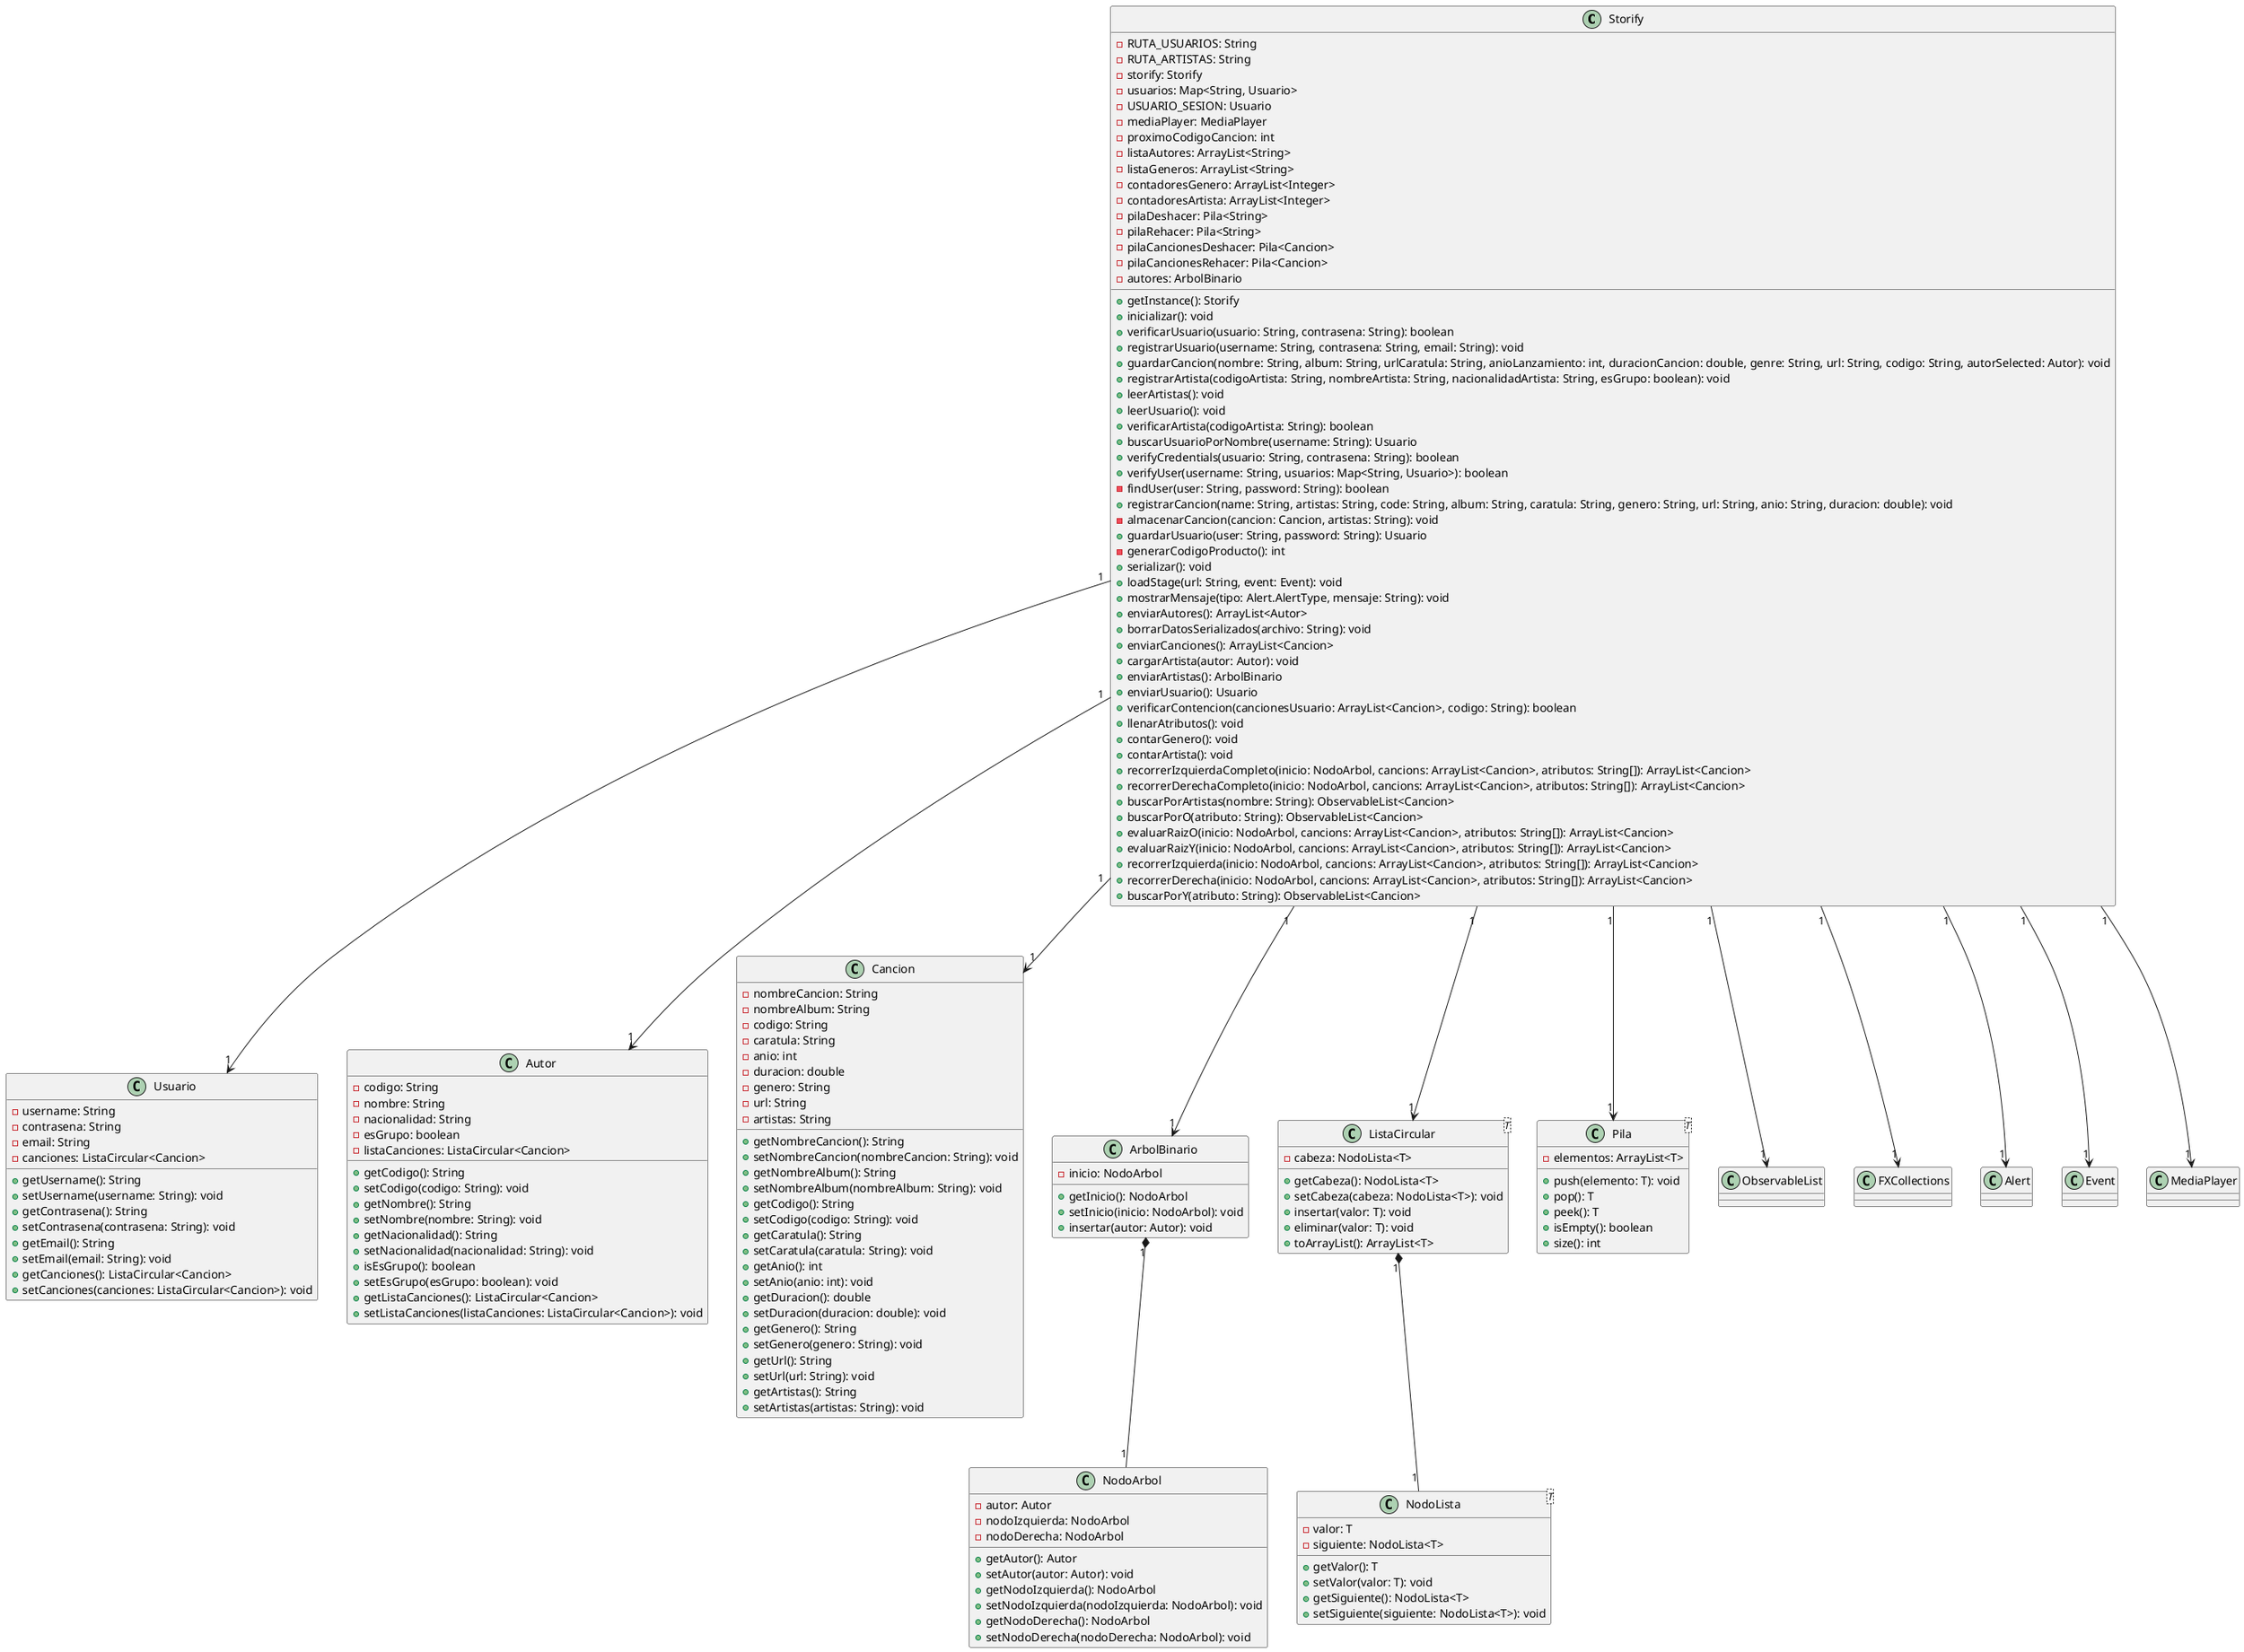 @startuml

class Storify {
    - RUTA_USUARIOS: String
    - RUTA_ARTISTAS: String
    - storify: Storify
    - usuarios: Map<String, Usuario>
    - USUARIO_SESION: Usuario
    - mediaPlayer: MediaPlayer
    - proximoCodigoCancion: int
    - listaAutores: ArrayList<String>
    - listaGeneros: ArrayList<String>
    - contadoresGenero: ArrayList<Integer>
    - contadoresArtista: ArrayList<Integer>
    - pilaDeshacer: Pila<String>
    - pilaRehacer: Pila<String>
    - pilaCancionesDeshacer: Pila<Cancion>
    - pilaCancionesRehacer: Pila<Cancion>
    - autores: ArbolBinario
    + getInstance(): Storify
    + inicializar(): void
    + verificarUsuario(usuario: String, contrasena: String): boolean
    + registrarUsuario(username: String, contrasena: String, email: String): void
    + guardarCancion(nombre: String, album: String, urlCaratula: String, anioLanzamiento: int, duracionCancion: double, genre: String, url: String, codigo: String, autorSelected: Autor): void
    + registrarArtista(codigoArtista: String, nombreArtista: String, nacionalidadArtista: String, esGrupo: boolean): void
    + leerArtistas(): void
    + leerUsuario(): void
    + verificarArtista(codigoArtista: String): boolean
    + buscarUsuarioPorNombre(username: String): Usuario
    + verifyCredentials(usuario: String, contrasena: String): boolean
    + verifyUser(username: String, usuarios: Map<String, Usuario>): boolean
    - findUser(user: String, password: String): boolean
    + registrarCancion(name: String, artistas: String, code: String, album: String, caratula: String, genero: String, url: String, anio: String, duracion: double): void
    - almacenarCancion(cancion: Cancion, artistas: String): void
    + guardarUsuario(user: String, password: String): Usuario
    - generarCodigoProducto(): int
    + serializar(): void
    + loadStage(url: String, event: Event): void
    + mostrarMensaje(tipo: Alert.AlertType, mensaje: String): void
    + enviarAutores(): ArrayList<Autor>
    + borrarDatosSerializados(archivo: String): void
    + enviarCanciones(): ArrayList<Cancion>
    + cargarArtista(autor: Autor): void
    + enviarArtistas(): ArbolBinario
    + enviarUsuario(): Usuario
    + verificarContencion(cancionesUsuario: ArrayList<Cancion>, codigo: String): boolean
    + llenarAtributos(): void
    + contarGenero(): void
    + contarArtista(): void
    + recorrerIzquierdaCompleto(inicio: NodoArbol, cancions: ArrayList<Cancion>, atributos: String[]): ArrayList<Cancion>
    + recorrerDerechaCompleto(inicio: NodoArbol, cancions: ArrayList<Cancion>, atributos: String[]): ArrayList<Cancion>
    + buscarPorArtistas(nombre: String): ObservableList<Cancion>
    + buscarPorO(atributo: String): ObservableList<Cancion>
    + evaluarRaizO(inicio: NodoArbol, cancions: ArrayList<Cancion>, atributos: String[]): ArrayList<Cancion>
    + evaluarRaizY(inicio: NodoArbol, cancions: ArrayList<Cancion>, atributos: String[]): ArrayList<Cancion>
    + recorrerIzquierda(inicio: NodoArbol, cancions: ArrayList<Cancion>, atributos: String[]): ArrayList<Cancion>
    + recorrerDerecha(inicio: NodoArbol, cancions: ArrayList<Cancion>, atributos: String[]): ArrayList<Cancion>
    + buscarPorY(atributo: String): ObservableList<Cancion>
}

class Usuario {
    - username: String
    - contrasena: String
    - email: String
    - canciones: ListaCircular<Cancion>
    + getUsername(): String
    + setUsername(username: String): void
    + getContrasena(): String
    + setContrasena(contrasena: String): void
    + getEmail(): String
    + setEmail(email: String): void
    + getCanciones(): ListaCircular<Cancion>
    + setCanciones(canciones: ListaCircular<Cancion>): void
}

class Autor {
    - codigo: String
    - nombre: String
    - nacionalidad: String
    - esGrupo: boolean
    - listaCanciones: ListaCircular<Cancion>
    + getCodigo(): String
    + setCodigo(codigo: String): void
    + getNombre(): String
    + setNombre(nombre: String): void
    + getNacionalidad(): String
    + setNacionalidad(nacionalidad: String): void
    + isEsGrupo(): boolean
    + setEsGrupo(esGrupo: boolean): void
    + getListaCanciones(): ListaCircular<Cancion>
    + setListaCanciones(listaCanciones: ListaCircular<Cancion>): void
}

class Cancion {
    - nombreCancion: String
    - nombreAlbum: String
    - codigo: String
    - caratula: String
    - anio: int
    - duracion: double
    - genero: String
    - url: String
    - artistas: String
    + getNombreCancion(): String
    + setNombreCancion(nombreCancion: String): void
    + getNombreAlbum(): String
    + setNombreAlbum(nombreAlbum: String): void
    + getCodigo(): String
    + setCodigo(codigo: String): void
    + getCaratula(): String
    + setCaratula(caratula: String): void
    + getAnio(): int
    + setAnio(anio: int): void
    + getDuracion(): double
    + setDuracion(duracion: double): void
    + getGenero(): String
    + setGenero(genero: String): void
    + getUrl(): String
    + setUrl(url: String): void
    + getArtistas(): String
    + setArtistas(artistas: String): void
}

class ArbolBinario {
    - inicio: NodoArbol
    + getInicio(): NodoArbol
    + setInicio(inicio: NodoArbol): void
    + insertar(autor: Autor): void
}

class NodoArbol {
    - autor: Autor
    - nodoIzquierda: NodoArbol
    - nodoDerecha: NodoArbol
    + getAutor(): Autor
    + setAutor(autor: Autor): void
    + getNodoIzquierda(): NodoArbol
    + setNodoIzquierda(nodoIzquierda: NodoArbol): void
    + getNodoDerecha(): NodoArbol
    + setNodoDerecha(nodoDerecha: NodoArbol): void
}

class ListaCircular<T> {
    - cabeza: NodoLista<T>
    + getCabeza(): NodoLista<T>
    + setCabeza(cabeza: NodoLista<T>): void
    + insertar(valor: T): void
    + eliminar(valor: T): void
    + toArrayList(): ArrayList<T>
}

class NodoLista<T> {
    - valor: T
    - siguiente: NodoLista<T>
    + getValor(): T
    + setValor(valor: T): void
    + getSiguiente(): NodoLista<T>
    + setSiguiente(siguiente: NodoLista<T>): void
}

class Pila<T> {
    - elementos: ArrayList<T>
    + push(elemento: T): void
    + pop(): T
    + peek(): T
    + isEmpty(): boolean
    + size(): int
}

Storify "1" --> "1" Usuario
Storify "1" --> "1" Autor
Storify "1" --> "1" Cancion
Storify "1" --> "1" ArbolBinario
ArbolBinario "1" *-- "1" NodoArbol
Storify "1" --> "1" ListaCircular
ListaCircular "1" *-- "1" NodoLista
Storify "1" --> "1" Pila
Storify "1" --> "1" ObservableList
Storify "1" --> "1" FXCollections
Storify "1" --> "1" Alert
Storify "1" --> "1" Event
Storify "1" --> "1" MediaPlayer

@enduml
